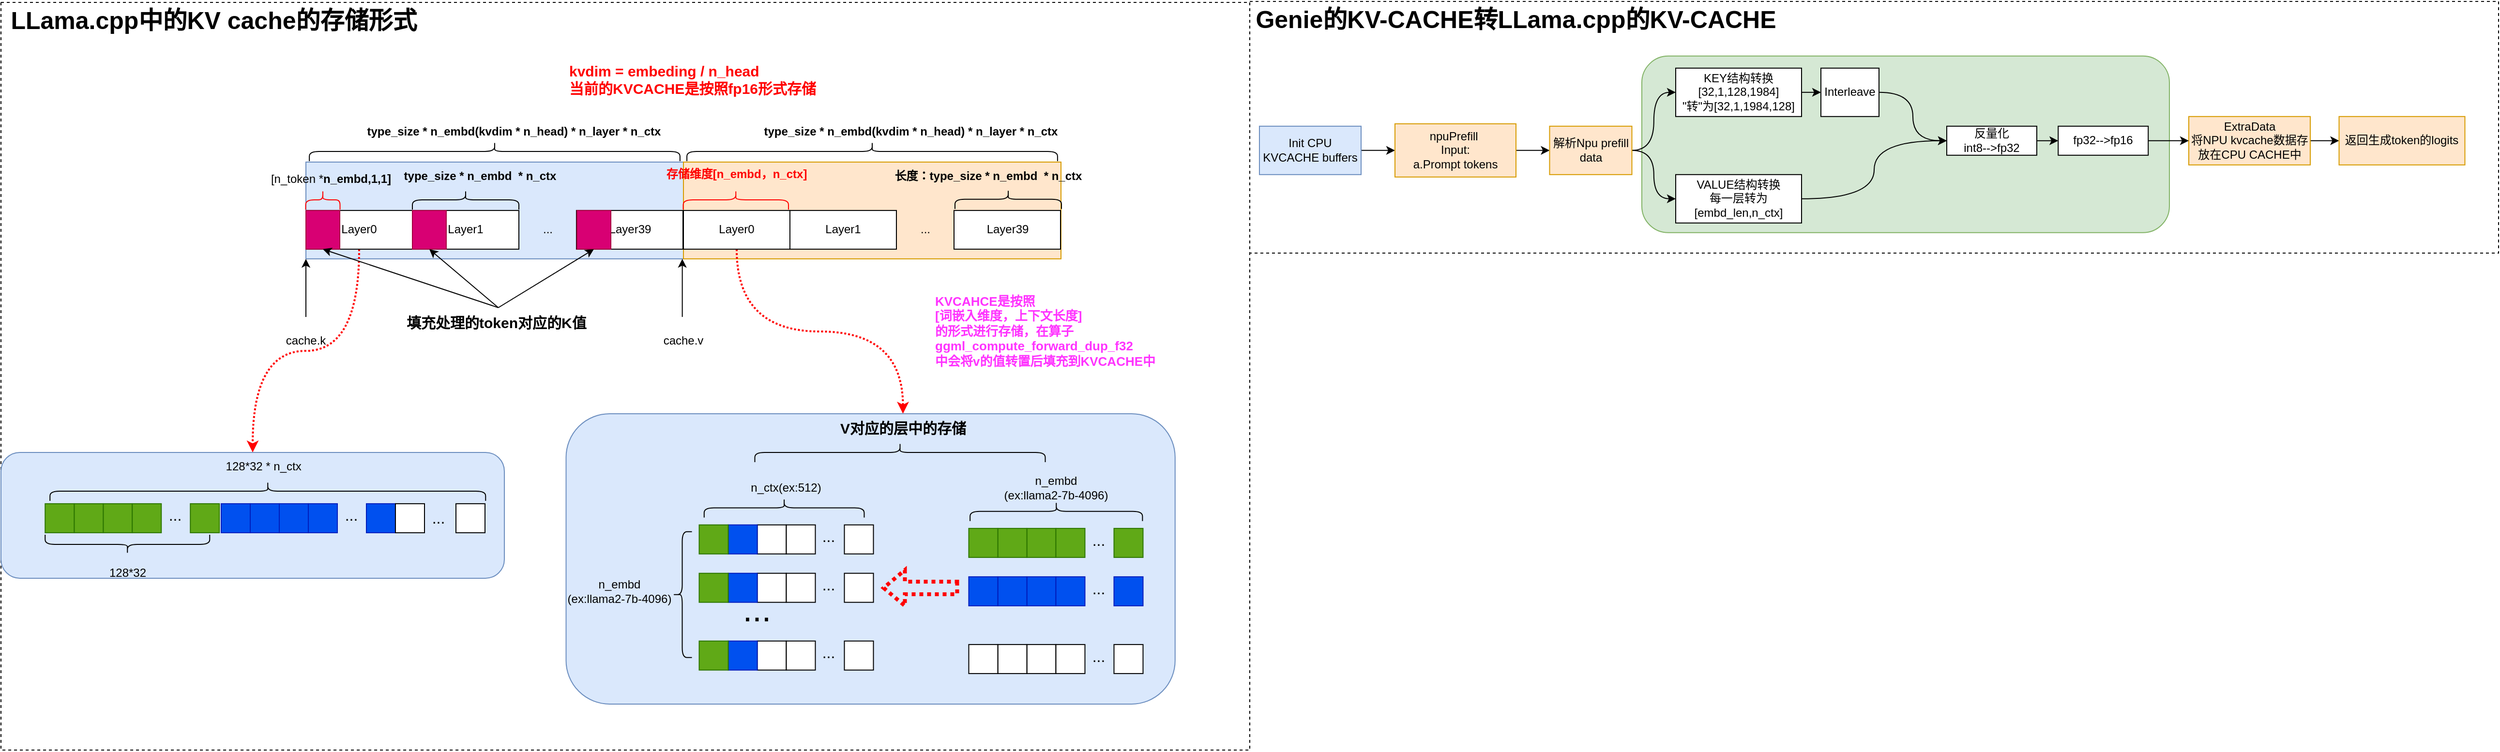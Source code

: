 <mxfile version="26.0.11">
  <diagram name="第 1 页" id="EIgx3NuULe5koJ4knHJA">
    <mxGraphModel dx="2390" dy="1273" grid="1" gridSize="10" guides="1" tooltips="1" connect="1" arrows="1" fold="1" page="1" pageScale="1" pageWidth="827" pageHeight="1169" math="0" shadow="0">
      <root>
        <mxCell id="0" />
        <mxCell id="1" parent="0" />
        <mxCell id="6YpHaPdydVzHJz5mBn-R-135" value="" style="rounded=0;whiteSpace=wrap;html=1;dashed=1;fillColor=none;" vertex="1" parent="1">
          <mxGeometry y="7.45" width="1290" height="772.55" as="geometry" />
        </mxCell>
        <mxCell id="6YpHaPdydVzHJz5mBn-R-1" value="" style="rounded=1;whiteSpace=wrap;html=1;fillColor=#d5e8d4;strokeColor=#82b366;" vertex="1" parent="1">
          <mxGeometry x="1695" y="62.9" width="545" height="182.5" as="geometry" />
        </mxCell>
        <mxCell id="6YpHaPdydVzHJz5mBn-R-2" value="" style="rounded=0;whiteSpace=wrap;html=1;fillColor=#dae8fc;strokeColor=#6c8ebf;" vertex="1" parent="1">
          <mxGeometry x="315" y="172.45" width="390" height="100" as="geometry" />
        </mxCell>
        <mxCell id="6YpHaPdydVzHJz5mBn-R-3" style="edgeStyle=orthogonalEdgeStyle;rounded=0;orthogonalLoop=1;jettySize=auto;html=1;exitX=0.5;exitY=1;exitDx=0;exitDy=0;curved=1;dashed=1;dashPattern=1 1;strokeWidth=2;strokeColor=#FF0000;entryX=0.5;entryY=0;entryDx=0;entryDy=0;" edge="1" parent="1" source="6YpHaPdydVzHJz5mBn-R-4" target="6YpHaPdydVzHJz5mBn-R-104">
          <mxGeometry relative="1" as="geometry">
            <mxPoint x="175" y="472.45" as="targetPoint" />
          </mxGeometry>
        </mxCell>
        <mxCell id="6YpHaPdydVzHJz5mBn-R-4" value="Layer0" style="rounded=0;whiteSpace=wrap;html=1;" vertex="1" parent="1">
          <mxGeometry x="315" y="222.45" width="110" height="40" as="geometry" />
        </mxCell>
        <mxCell id="6YpHaPdydVzHJz5mBn-R-5" value="Layer1" style="rounded=0;whiteSpace=wrap;html=1;" vertex="1" parent="1">
          <mxGeometry x="425" y="222.45" width="110" height="40" as="geometry" />
        </mxCell>
        <mxCell id="6YpHaPdydVzHJz5mBn-R-6" value="Layer39" style="rounded=0;whiteSpace=wrap;html=1;" vertex="1" parent="1">
          <mxGeometry x="594.5" y="222.45" width="110" height="40" as="geometry" />
        </mxCell>
        <mxCell id="6YpHaPdydVzHJz5mBn-R-7" value="" style="shape=curlyBracket;whiteSpace=wrap;html=1;rounded=1;flipH=1;labelPosition=right;verticalLabelPosition=middle;align=left;verticalAlign=middle;rotation=-90;" vertex="1" parent="1">
          <mxGeometry x="470" y="156.45" width="20" height="110" as="geometry" />
        </mxCell>
        <mxCell id="6YpHaPdydVzHJz5mBn-R-8" value="type_size * n_embd&amp;nbsp; * n_ctx" style="text;strokeColor=none;align=center;fillColor=none;html=1;verticalAlign=middle;whiteSpace=wrap;rounded=0;fontStyle=1" vertex="1" parent="1">
          <mxGeometry x="405" y="172.45" width="180" height="30" as="geometry" />
        </mxCell>
        <mxCell id="6YpHaPdydVzHJz5mBn-R-9" value="..." style="text;strokeColor=none;align=center;fillColor=none;html=1;verticalAlign=middle;whiteSpace=wrap;rounded=0;" vertex="1" parent="1">
          <mxGeometry x="535" y="227.45" width="60" height="30" as="geometry" />
        </mxCell>
        <mxCell id="6YpHaPdydVzHJz5mBn-R-10" value="" style="shape=curlyBracket;whiteSpace=wrap;html=1;rounded=1;flipH=1;labelPosition=right;verticalLabelPosition=middle;align=left;verticalAlign=middle;rotation=-90;" vertex="1" parent="1">
          <mxGeometry x="500" y="-30.0" width="20" height="382.88" as="geometry" />
        </mxCell>
        <mxCell id="6YpHaPdydVzHJz5mBn-R-11" value="type_size * n_embd(kvdim * n_head) * n_layer * n_ctx" style="text;strokeColor=none;align=center;fillColor=none;html=1;verticalAlign=middle;whiteSpace=wrap;rounded=0;fontStyle=1" vertex="1" parent="1">
          <mxGeometry x="375" y="126.45" width="310" height="30" as="geometry" />
        </mxCell>
        <mxCell id="6YpHaPdydVzHJz5mBn-R-12" value="" style="rounded=0;whiteSpace=wrap;html=1;fillColor=#ffe6cc;strokeColor=#d79b00;" vertex="1" parent="1">
          <mxGeometry x="705" y="172.45" width="390" height="100" as="geometry" />
        </mxCell>
        <mxCell id="6YpHaPdydVzHJz5mBn-R-13" style="edgeStyle=orthogonalEdgeStyle;rounded=0;orthogonalLoop=1;jettySize=auto;html=1;exitX=0.5;exitY=1;exitDx=0;exitDy=0;curved=1;fontColor=#FF0000;strokeWidth=2;strokeColor=#FF0000;dashed=1;dashPattern=1 1;" edge="1" parent="1" source="6YpHaPdydVzHJz5mBn-R-14" target="6YpHaPdydVzHJz5mBn-R-102">
          <mxGeometry relative="1" as="geometry" />
        </mxCell>
        <mxCell id="6YpHaPdydVzHJz5mBn-R-14" value="Layer0" style="rounded=0;whiteSpace=wrap;html=1;" vertex="1" parent="1">
          <mxGeometry x="705" y="222.45" width="110" height="40" as="geometry" />
        </mxCell>
        <mxCell id="6YpHaPdydVzHJz5mBn-R-15" value="Layer1" style="rounded=0;whiteSpace=wrap;html=1;" vertex="1" parent="1">
          <mxGeometry x="815" y="222.45" width="110" height="40" as="geometry" />
        </mxCell>
        <mxCell id="6YpHaPdydVzHJz5mBn-R-16" value="Layer39" style="rounded=0;whiteSpace=wrap;html=1;" vertex="1" parent="1">
          <mxGeometry x="984.5" y="222.45" width="110" height="40" as="geometry" />
        </mxCell>
        <mxCell id="6YpHaPdydVzHJz5mBn-R-17" value="" style="shape=curlyBracket;whiteSpace=wrap;html=1;rounded=1;flipH=1;labelPosition=right;verticalLabelPosition=middle;align=left;verticalAlign=middle;rotation=-90;" vertex="1" parent="1">
          <mxGeometry x="1030.5" y="155.83" width="20" height="110" as="geometry" />
        </mxCell>
        <mxCell id="6YpHaPdydVzHJz5mBn-R-18" value="长度：type_size * n_embd&amp;nbsp; * n_ctx" style="text;strokeColor=none;align=center;fillColor=none;html=1;verticalAlign=middle;whiteSpace=wrap;rounded=0;fontStyle=1" vertex="1" parent="1">
          <mxGeometry x="865" y="172.45" width="310" height="30" as="geometry" />
        </mxCell>
        <mxCell id="6YpHaPdydVzHJz5mBn-R-19" value="..." style="text;strokeColor=none;align=center;fillColor=none;html=1;verticalAlign=middle;whiteSpace=wrap;rounded=0;" vertex="1" parent="1">
          <mxGeometry x="925" y="227.45" width="60" height="30" as="geometry" />
        </mxCell>
        <mxCell id="6YpHaPdydVzHJz5mBn-R-20" value="" style="shape=curlyBracket;whiteSpace=wrap;html=1;rounded=1;flipH=1;labelPosition=right;verticalLabelPosition=middle;align=left;verticalAlign=middle;rotation=-90;" vertex="1" parent="1">
          <mxGeometry x="890" y="-30.0" width="20" height="382.88" as="geometry" />
        </mxCell>
        <mxCell id="6YpHaPdydVzHJz5mBn-R-21" value="&lt;span style=&quot;font-weight: 700;&quot;&gt;type_size * n_embd(kvdim * n_head) * n_layer * n_ctx&lt;/span&gt;" style="text;strokeColor=none;align=center;fillColor=none;html=1;verticalAlign=middle;whiteSpace=wrap;rounded=0;" vertex="1" parent="1">
          <mxGeometry x="784.5" y="126.45" width="310" height="30" as="geometry" />
        </mxCell>
        <mxCell id="6YpHaPdydVzHJz5mBn-R-22" value="" style="endArrow=classic;html=1;rounded=0;" edge="1" parent="1">
          <mxGeometry width="50" height="50" relative="1" as="geometry">
            <mxPoint x="315" y="332.45" as="sourcePoint" />
            <mxPoint x="315" y="272.45" as="targetPoint" />
          </mxGeometry>
        </mxCell>
        <mxCell id="6YpHaPdydVzHJz5mBn-R-23" value="" style="endArrow=classic;html=1;rounded=0;" edge="1" parent="1">
          <mxGeometry width="50" height="50" relative="1" as="geometry">
            <mxPoint x="703.81" y="332.45" as="sourcePoint" />
            <mxPoint x="703.81" y="272.45" as="targetPoint" />
          </mxGeometry>
        </mxCell>
        <mxCell id="6YpHaPdydVzHJz5mBn-R-24" value="cache.k" style="text;strokeColor=none;align=center;fillColor=none;html=1;verticalAlign=middle;whiteSpace=wrap;rounded=0;" vertex="1" parent="1">
          <mxGeometry x="285" y="342.45" width="60" height="30" as="geometry" />
        </mxCell>
        <mxCell id="6YpHaPdydVzHJz5mBn-R-25" value="cache.v" style="text;strokeColor=none;align=center;fillColor=none;html=1;verticalAlign=middle;whiteSpace=wrap;rounded=0;" vertex="1" parent="1">
          <mxGeometry x="675" y="342.45" width="60" height="30" as="geometry" />
        </mxCell>
        <mxCell id="6YpHaPdydVzHJz5mBn-R-26" value="kvdim = embeding / n_head&lt;div&gt;当前的KVCACHE是按照fp16形式存储&lt;/div&gt;" style="text;strokeColor=none;align=left;fillColor=none;html=1;verticalAlign=middle;whiteSpace=wrap;rounded=0;fontSize=15;fontStyle=1;fontColor=#FF0000;" vertex="1" parent="1">
          <mxGeometry x="585" y="72.45" width="280" height="30" as="geometry" />
        </mxCell>
        <mxCell id="6YpHaPdydVzHJz5mBn-R-27" value="" style="rounded=0;whiteSpace=wrap;html=1;fillColor=#d80073;fontColor=#ffffff;strokeColor=#A50040;" vertex="1" parent="1">
          <mxGeometry x="315" y="222.45" width="35" height="40" as="geometry" />
        </mxCell>
        <mxCell id="6YpHaPdydVzHJz5mBn-R-28" value="" style="rounded=0;whiteSpace=wrap;html=1;fillColor=#d80073;fontColor=#ffffff;strokeColor=#A50040;" vertex="1" parent="1">
          <mxGeometry x="425" y="222.45" width="35" height="40" as="geometry" />
        </mxCell>
        <mxCell id="6YpHaPdydVzHJz5mBn-R-29" value="" style="rounded=0;whiteSpace=wrap;html=1;fillColor=#d80073;fontColor=#ffffff;strokeColor=#A50040;" vertex="1" parent="1">
          <mxGeometry x="595" y="222.45" width="35" height="40" as="geometry" />
        </mxCell>
        <mxCell id="6YpHaPdydVzHJz5mBn-R-30" style="rounded=0;orthogonalLoop=1;jettySize=auto;html=1;exitX=0.5;exitY=0;exitDx=0;exitDy=0;entryX=0.5;entryY=1;entryDx=0;entryDy=0;" edge="1" parent="1" source="6YpHaPdydVzHJz5mBn-R-33" target="6YpHaPdydVzHJz5mBn-R-27">
          <mxGeometry relative="1" as="geometry" />
        </mxCell>
        <mxCell id="6YpHaPdydVzHJz5mBn-R-31" style="rounded=0;orthogonalLoop=1;jettySize=auto;html=1;exitX=0.5;exitY=0;exitDx=0;exitDy=0;entryX=0.5;entryY=1;entryDx=0;entryDy=0;" edge="1" parent="1" source="6YpHaPdydVzHJz5mBn-R-33" target="6YpHaPdydVzHJz5mBn-R-28">
          <mxGeometry relative="1" as="geometry" />
        </mxCell>
        <mxCell id="6YpHaPdydVzHJz5mBn-R-32" style="rounded=0;orthogonalLoop=1;jettySize=auto;html=1;exitX=0.5;exitY=0;exitDx=0;exitDy=0;entryX=0.5;entryY=1;entryDx=0;entryDy=0;" edge="1" parent="1" source="6YpHaPdydVzHJz5mBn-R-33" target="6YpHaPdydVzHJz5mBn-R-29">
          <mxGeometry relative="1" as="geometry" />
        </mxCell>
        <mxCell id="6YpHaPdydVzHJz5mBn-R-33" value="填充处理的token对应的K值&amp;nbsp;" style="text;strokeColor=none;align=center;fillColor=none;html=1;verticalAlign=middle;whiteSpace=wrap;rounded=0;fontStyle=1;fontSize=15;" vertex="1" parent="1">
          <mxGeometry x="415" y="322.88" width="197.5" height="30" as="geometry" />
        </mxCell>
        <mxCell id="6YpHaPdydVzHJz5mBn-R-34" value="" style="shape=curlyBracket;whiteSpace=wrap;html=1;rounded=1;flipH=1;labelPosition=right;verticalLabelPosition=middle;align=left;verticalAlign=middle;rotation=-90;strokeColor=#FF0000;" vertex="1" parent="1">
          <mxGeometry x="322.5" y="193.7" width="20" height="35.5" as="geometry" />
        </mxCell>
        <mxCell id="6YpHaPdydVzHJz5mBn-R-35" value="[n_token *&lt;span style=&quot;font-weight: 700;&quot;&gt;n_embd,1,1]&lt;/span&gt;&lt;div&gt;&lt;span style=&quot;font-weight: 700;&quot;&gt;&lt;br&gt;&lt;/span&gt;&lt;/div&gt;" style="text;strokeColor=none;align=center;fillColor=none;html=1;verticalAlign=middle;whiteSpace=wrap;rounded=0;" vertex="1" parent="1">
          <mxGeometry x="266.87" y="192.45" width="148.13" height="10" as="geometry" />
        </mxCell>
        <mxCell id="6YpHaPdydVzHJz5mBn-R-36" value="" style="shape=curlyBracket;whiteSpace=wrap;html=1;rounded=1;flipH=1;labelPosition=right;verticalLabelPosition=middle;align=left;verticalAlign=middle;rotation=-90;strokeColor=#FF0000;" vertex="1" parent="1">
          <mxGeometry x="749.13" y="157.08" width="20" height="108.75" as="geometry" />
        </mxCell>
        <mxCell id="6YpHaPdydVzHJz5mBn-R-37" value="存储维度[&lt;span style=&quot;&quot;&gt;n_embd，&lt;/span&gt;n_ctx&lt;span style=&quot;&quot;&gt;]&lt;/span&gt;&lt;div&gt;&lt;span style=&quot;&quot;&gt;&lt;br&gt;&lt;/span&gt;&lt;/div&gt;" style="text;strokeColor=none;align=center;fillColor=none;html=1;verticalAlign=middle;whiteSpace=wrap;rounded=0;fontColor=#FF0000;fontStyle=1" vertex="1" parent="1">
          <mxGeometry x="685" y="181.45" width="150" height="21" as="geometry" />
        </mxCell>
        <mxCell id="6YpHaPdydVzHJz5mBn-R-38" value="" style="edgeStyle=orthogonalEdgeStyle;rounded=0;orthogonalLoop=1;jettySize=auto;html=1;" edge="1" parent="1" source="6YpHaPdydVzHJz5mBn-R-39" target="6YpHaPdydVzHJz5mBn-R-41">
          <mxGeometry relative="1" as="geometry" />
        </mxCell>
        <mxCell id="6YpHaPdydVzHJz5mBn-R-39" value="Init CPU KVCACHE buffers" style="rounded=0;whiteSpace=wrap;html=1;fillColor=#dae8fc;strokeColor=#6c8ebf;" vertex="1" parent="1">
          <mxGeometry x="1300" y="135.4" width="105" height="50" as="geometry" />
        </mxCell>
        <mxCell id="6YpHaPdydVzHJz5mBn-R-40" value="" style="edgeStyle=orthogonalEdgeStyle;rounded=0;orthogonalLoop=1;jettySize=auto;html=1;" edge="1" parent="1" source="6YpHaPdydVzHJz5mBn-R-41" target="6YpHaPdydVzHJz5mBn-R-47">
          <mxGeometry relative="1" as="geometry" />
        </mxCell>
        <mxCell id="6YpHaPdydVzHJz5mBn-R-41" value="npuPrefill&amp;nbsp;&lt;div&gt;Input:&lt;/div&gt;&lt;div&gt;a.Prompt tokens&lt;/div&gt;" style="rounded=0;whiteSpace=wrap;html=1;fillColor=#ffe6cc;strokeColor=#d79b00;" vertex="1" parent="1">
          <mxGeometry x="1440" y="132.9" width="125" height="55" as="geometry" />
        </mxCell>
        <mxCell id="6YpHaPdydVzHJz5mBn-R-42" style="edgeStyle=orthogonalEdgeStyle;rounded=0;orthogonalLoop=1;jettySize=auto;html=1;exitX=1;exitY=0.5;exitDx=0;exitDy=0;entryX=0;entryY=0.5;entryDx=0;entryDy=0;" edge="1" parent="1" source="6YpHaPdydVzHJz5mBn-R-43" target="6YpHaPdydVzHJz5mBn-R-44">
          <mxGeometry relative="1" as="geometry" />
        </mxCell>
        <mxCell id="6YpHaPdydVzHJz5mBn-R-43" value="ExtraData&lt;div&gt;将NPU kvcache数据存放在CPU CACHE中&lt;/div&gt;" style="rounded=0;whiteSpace=wrap;html=1;fillColor=#ffe6cc;strokeColor=#d79b00;" vertex="1" parent="1">
          <mxGeometry x="2260" y="125.4" width="125.5" height="50" as="geometry" />
        </mxCell>
        <mxCell id="6YpHaPdydVzHJz5mBn-R-44" value="返回生成token的logits" style="rounded=0;whiteSpace=wrap;html=1;fillColor=#ffe6cc;strokeColor=#d79b00;" vertex="1" parent="1">
          <mxGeometry x="2415.25" y="125.4" width="130" height="50" as="geometry" />
        </mxCell>
        <mxCell id="6YpHaPdydVzHJz5mBn-R-45" style="edgeStyle=orthogonalEdgeStyle;rounded=0;orthogonalLoop=1;jettySize=auto;html=1;exitX=1;exitY=0.5;exitDx=0;exitDy=0;entryX=0;entryY=0.5;entryDx=0;entryDy=0;curved=1;" edge="1" parent="1" source="6YpHaPdydVzHJz5mBn-R-47" target="6YpHaPdydVzHJz5mBn-R-125">
          <mxGeometry relative="1" as="geometry" />
        </mxCell>
        <mxCell id="6YpHaPdydVzHJz5mBn-R-46" style="edgeStyle=orthogonalEdgeStyle;rounded=0;orthogonalLoop=1;jettySize=auto;html=1;exitX=1;exitY=0.5;exitDx=0;exitDy=0;entryX=0;entryY=0.5;entryDx=0;entryDy=0;curved=1;" edge="1" parent="1" source="6YpHaPdydVzHJz5mBn-R-47" target="6YpHaPdydVzHJz5mBn-R-127">
          <mxGeometry relative="1" as="geometry" />
        </mxCell>
        <mxCell id="6YpHaPdydVzHJz5mBn-R-47" value="解析Npu prefill data" style="rounded=0;whiteSpace=wrap;html=1;fillColor=#ffe6cc;strokeColor=#d79b00;" vertex="1" parent="1">
          <mxGeometry x="1599.75" y="135.4" width="85" height="50" as="geometry" />
        </mxCell>
        <mxCell id="6YpHaPdydVzHJz5mBn-R-48" value="KVCAHCE是按照&lt;div style=&quot;font-size: 13px;&quot;&gt;[词嵌入维度，上下文长度]&lt;/div&gt;&lt;div style=&quot;font-size: 13px;&quot;&gt;的形式进行存储，在算子ggml_compute_forward_dup_f32&lt;/div&gt;&lt;div style=&quot;font-size: 13px;&quot;&gt;中会将v的值转置后填充到KVCACHE中&lt;/div&gt;" style="text;strokeColor=none;align=left;fillColor=none;html=1;verticalAlign=middle;whiteSpace=wrap;rounded=0;fontStyle=1;fontColor=#FF33FF;fontSize=13;" vertex="1" parent="1">
          <mxGeometry x="962.88" y="302.45" width="250" height="90" as="geometry" />
        </mxCell>
        <mxCell id="6YpHaPdydVzHJz5mBn-R-49" value="" style="group" vertex="1" connectable="0" parent="1">
          <mxGeometry x="575" y="432.45" width="637.88" height="300" as="geometry" />
        </mxCell>
        <mxCell id="6YpHaPdydVzHJz5mBn-R-50" value="" style="rounded=1;whiteSpace=wrap;html=1;fillColor=#dae8fc;strokeColor=#6c8ebf;" vertex="1" parent="6YpHaPdydVzHJz5mBn-R-49">
          <mxGeometry x="8.75" width="629.13" height="300" as="geometry" />
        </mxCell>
        <mxCell id="6YpHaPdydVzHJz5mBn-R-51" value="" style="group" vertex="1" connectable="0" parent="6YpHaPdydVzHJz5mBn-R-49">
          <mxGeometry x="146.25" y="111.89" width="180" height="33" as="geometry" />
        </mxCell>
        <mxCell id="6YpHaPdydVzHJz5mBn-R-52" value="" style="rounded=0;whiteSpace=wrap;html=1;" vertex="1" parent="6YpHaPdydVzHJz5mBn-R-51">
          <mxGeometry x="60" y="3" width="30" height="30" as="geometry" />
        </mxCell>
        <mxCell id="6YpHaPdydVzHJz5mBn-R-53" value="" style="rounded=0;whiteSpace=wrap;html=1;fillColor=#0050ef;fontColor=#ffffff;strokeColor=#001DBC;" vertex="1" parent="6YpHaPdydVzHJz5mBn-R-51">
          <mxGeometry x="30" y="3" width="30" height="30" as="geometry" />
        </mxCell>
        <mxCell id="6YpHaPdydVzHJz5mBn-R-54" value="" style="rounded=0;whiteSpace=wrap;html=1;fillColor=#60a917;fontColor=#ffffff;strokeColor=#2D7600;" vertex="1" parent="6YpHaPdydVzHJz5mBn-R-51">
          <mxGeometry y="3" width="30" height="30" as="geometry" />
        </mxCell>
        <mxCell id="6YpHaPdydVzHJz5mBn-R-55" value="" style="rounded=0;whiteSpace=wrap;html=1;" vertex="1" parent="6YpHaPdydVzHJz5mBn-R-51">
          <mxGeometry x="90" y="3" width="30" height="30" as="geometry" />
        </mxCell>
        <mxCell id="6YpHaPdydVzHJz5mBn-R-56" value="" style="rounded=0;whiteSpace=wrap;html=1;" vertex="1" parent="6YpHaPdydVzHJz5mBn-R-51">
          <mxGeometry x="150" y="3" width="30" height="30" as="geometry" />
        </mxCell>
        <mxCell id="6YpHaPdydVzHJz5mBn-R-57" value="..." style="text;strokeColor=none;align=center;fillColor=none;html=1;verticalAlign=middle;whiteSpace=wrap;rounded=0;fontSize=16;" vertex="1" parent="6YpHaPdydVzHJz5mBn-R-51">
          <mxGeometry x="110" width="48" height="30" as="geometry" />
        </mxCell>
        <mxCell id="6YpHaPdydVzHJz5mBn-R-58" value="" style="group" vertex="1" connectable="0" parent="6YpHaPdydVzHJz5mBn-R-49">
          <mxGeometry x="146.25" y="161.89" width="180" height="33" as="geometry" />
        </mxCell>
        <mxCell id="6YpHaPdydVzHJz5mBn-R-59" value="" style="rounded=0;whiteSpace=wrap;html=1;" vertex="1" parent="6YpHaPdydVzHJz5mBn-R-58">
          <mxGeometry x="60" y="3" width="30" height="30" as="geometry" />
        </mxCell>
        <mxCell id="6YpHaPdydVzHJz5mBn-R-60" value="" style="rounded=0;whiteSpace=wrap;html=1;fillColor=#0050ef;fontColor=#ffffff;strokeColor=#001DBC;" vertex="1" parent="6YpHaPdydVzHJz5mBn-R-58">
          <mxGeometry x="30" y="3" width="30" height="30" as="geometry" />
        </mxCell>
        <mxCell id="6YpHaPdydVzHJz5mBn-R-61" value="" style="rounded=0;whiteSpace=wrap;html=1;fillColor=#60a917;fontColor=#ffffff;strokeColor=#2D7600;" vertex="1" parent="6YpHaPdydVzHJz5mBn-R-58">
          <mxGeometry y="3" width="30" height="30" as="geometry" />
        </mxCell>
        <mxCell id="6YpHaPdydVzHJz5mBn-R-62" value="" style="rounded=0;whiteSpace=wrap;html=1;" vertex="1" parent="6YpHaPdydVzHJz5mBn-R-58">
          <mxGeometry x="90" y="3" width="30" height="30" as="geometry" />
        </mxCell>
        <mxCell id="6YpHaPdydVzHJz5mBn-R-63" value="" style="rounded=0;whiteSpace=wrap;html=1;" vertex="1" parent="6YpHaPdydVzHJz5mBn-R-58">
          <mxGeometry x="150" y="3" width="30" height="30" as="geometry" />
        </mxCell>
        <mxCell id="6YpHaPdydVzHJz5mBn-R-64" value="..." style="text;strokeColor=none;align=center;fillColor=none;html=1;verticalAlign=middle;whiteSpace=wrap;rounded=0;fontSize=16;" vertex="1" parent="6YpHaPdydVzHJz5mBn-R-58">
          <mxGeometry x="110" width="48" height="30" as="geometry" />
        </mxCell>
        <mxCell id="6YpHaPdydVzHJz5mBn-R-65" value="" style="group" vertex="1" connectable="0" parent="6YpHaPdydVzHJz5mBn-R-49">
          <mxGeometry x="146.25" y="231.89" width="180" height="33" as="geometry" />
        </mxCell>
        <mxCell id="6YpHaPdydVzHJz5mBn-R-66" value="" style="rounded=0;whiteSpace=wrap;html=1;" vertex="1" parent="6YpHaPdydVzHJz5mBn-R-65">
          <mxGeometry x="60" y="3" width="30" height="30" as="geometry" />
        </mxCell>
        <mxCell id="6YpHaPdydVzHJz5mBn-R-67" value="" style="rounded=0;whiteSpace=wrap;html=1;fillColor=#0050ef;fontColor=#ffffff;strokeColor=#001DBC;" vertex="1" parent="6YpHaPdydVzHJz5mBn-R-65">
          <mxGeometry x="30" y="3" width="30" height="30" as="geometry" />
        </mxCell>
        <mxCell id="6YpHaPdydVzHJz5mBn-R-68" value="" style="rounded=0;whiteSpace=wrap;html=1;fillColor=#60a917;fontColor=#ffffff;strokeColor=#2D7600;" vertex="1" parent="6YpHaPdydVzHJz5mBn-R-65">
          <mxGeometry y="3" width="30" height="30" as="geometry" />
        </mxCell>
        <mxCell id="6YpHaPdydVzHJz5mBn-R-69" value="" style="rounded=0;whiteSpace=wrap;html=1;" vertex="1" parent="6YpHaPdydVzHJz5mBn-R-65">
          <mxGeometry x="90" y="3" width="30" height="30" as="geometry" />
        </mxCell>
        <mxCell id="6YpHaPdydVzHJz5mBn-R-70" value="" style="rounded=0;whiteSpace=wrap;html=1;" vertex="1" parent="6YpHaPdydVzHJz5mBn-R-65">
          <mxGeometry x="150" y="3" width="30" height="30" as="geometry" />
        </mxCell>
        <mxCell id="6YpHaPdydVzHJz5mBn-R-71" value="..." style="text;strokeColor=none;align=center;fillColor=none;html=1;verticalAlign=middle;whiteSpace=wrap;rounded=0;fontSize=16;" vertex="1" parent="6YpHaPdydVzHJz5mBn-R-65">
          <mxGeometry x="110" width="48" height="30" as="geometry" />
        </mxCell>
        <mxCell id="6YpHaPdydVzHJz5mBn-R-72" value="..." style="text;strokeColor=none;align=center;fillColor=none;html=1;verticalAlign=middle;whiteSpace=wrap;rounded=0;fontSize=35;" vertex="1" parent="6YpHaPdydVzHJz5mBn-R-49">
          <mxGeometry x="156.25" y="181.89" width="100" height="40" as="geometry" />
        </mxCell>
        <mxCell id="6YpHaPdydVzHJz5mBn-R-73" value="" style="shape=curlyBracket;whiteSpace=wrap;html=1;rounded=1;labelPosition=left;verticalLabelPosition=middle;align=right;verticalAlign=middle;" vertex="1" parent="6YpHaPdydVzHJz5mBn-R-49">
          <mxGeometry x="118.75" y="121.89" width="20" height="130" as="geometry" />
        </mxCell>
        <mxCell id="6YpHaPdydVzHJz5mBn-R-74" value="" style="shape=curlyBracket;whiteSpace=wrap;html=1;rounded=1;labelPosition=left;verticalLabelPosition=middle;align=right;verticalAlign=middle;rotation=90;" vertex="1" parent="6YpHaPdydVzHJz5mBn-R-49">
          <mxGeometry x="224.06" y="14.67" width="20" height="165.33" as="geometry" />
        </mxCell>
        <mxCell id="6YpHaPdydVzHJz5mBn-R-75" value="n_ctx(ex:512)" style="text;strokeColor=none;align=center;fillColor=none;html=1;verticalAlign=middle;whiteSpace=wrap;rounded=0;" vertex="1" parent="6YpHaPdydVzHJz5mBn-R-49">
          <mxGeometry x="186.25" y="61.89" width="100" height="30" as="geometry" />
        </mxCell>
        <mxCell id="6YpHaPdydVzHJz5mBn-R-76" value="n_embd&lt;div&gt;(ex:llama2-7b-4096&lt;span style=&quot;background-color: initial;&quot;&gt;)&lt;/span&gt;&lt;/div&gt;" style="text;strokeColor=none;align=center;fillColor=none;html=1;verticalAlign=middle;whiteSpace=wrap;rounded=0;" vertex="1" parent="6YpHaPdydVzHJz5mBn-R-49">
          <mxGeometry y="168.5" width="127.5" height="30" as="geometry" />
        </mxCell>
        <mxCell id="6YpHaPdydVzHJz5mBn-R-77" value="" style="group" vertex="1" connectable="0" parent="6YpHaPdydVzHJz5mBn-R-49">
          <mxGeometry x="424.75" y="115.5" width="180" height="33" as="geometry" />
        </mxCell>
        <mxCell id="6YpHaPdydVzHJz5mBn-R-78" value="" style="rounded=0;whiteSpace=wrap;html=1;fillColor=#60a917;fontColor=#ffffff;strokeColor=#2D7600;" vertex="1" parent="6YpHaPdydVzHJz5mBn-R-77">
          <mxGeometry x="60" y="3" width="30" height="30" as="geometry" />
        </mxCell>
        <mxCell id="6YpHaPdydVzHJz5mBn-R-79" value="" style="rounded=0;whiteSpace=wrap;html=1;fillColor=#60a917;fontColor=#ffffff;strokeColor=#2D7600;" vertex="1" parent="6YpHaPdydVzHJz5mBn-R-77">
          <mxGeometry x="30" y="3" width="30" height="30" as="geometry" />
        </mxCell>
        <mxCell id="6YpHaPdydVzHJz5mBn-R-80" value="" style="rounded=0;whiteSpace=wrap;html=1;fillColor=#60a917;fontColor=#ffffff;strokeColor=#2D7600;" vertex="1" parent="6YpHaPdydVzHJz5mBn-R-77">
          <mxGeometry y="3" width="30" height="30" as="geometry" />
        </mxCell>
        <mxCell id="6YpHaPdydVzHJz5mBn-R-81" value="" style="rounded=0;whiteSpace=wrap;html=1;fillColor=#60a917;fontColor=#ffffff;strokeColor=#2D7600;" vertex="1" parent="6YpHaPdydVzHJz5mBn-R-77">
          <mxGeometry x="90" y="3" width="30" height="30" as="geometry" />
        </mxCell>
        <mxCell id="6YpHaPdydVzHJz5mBn-R-82" value="" style="rounded=0;whiteSpace=wrap;html=1;fillColor=#60a917;fontColor=#ffffff;strokeColor=#2D7600;" vertex="1" parent="6YpHaPdydVzHJz5mBn-R-77">
          <mxGeometry x="150" y="3" width="30" height="30" as="geometry" />
        </mxCell>
        <mxCell id="6YpHaPdydVzHJz5mBn-R-83" value="..." style="text;strokeColor=none;align=center;fillColor=none;html=1;verticalAlign=middle;whiteSpace=wrap;rounded=0;fontSize=16;" vertex="1" parent="6YpHaPdydVzHJz5mBn-R-77">
          <mxGeometry x="110" width="48" height="30" as="geometry" />
        </mxCell>
        <mxCell id="6YpHaPdydVzHJz5mBn-R-84" value="" style="group" vertex="1" connectable="0" parent="6YpHaPdydVzHJz5mBn-R-49">
          <mxGeometry x="424.75" y="165.5" width="180" height="33" as="geometry" />
        </mxCell>
        <mxCell id="6YpHaPdydVzHJz5mBn-R-85" value="" style="rounded=0;whiteSpace=wrap;html=1;fillColor=#0050ef;fontColor=#ffffff;strokeColor=#001DBC;" vertex="1" parent="6YpHaPdydVzHJz5mBn-R-84">
          <mxGeometry x="60" y="3" width="30" height="30" as="geometry" />
        </mxCell>
        <mxCell id="6YpHaPdydVzHJz5mBn-R-86" value="" style="rounded=0;whiteSpace=wrap;html=1;fillColor=#0050ef;fontColor=#ffffff;strokeColor=#001DBC;direction=south;" vertex="1" parent="6YpHaPdydVzHJz5mBn-R-84">
          <mxGeometry x="30" y="3" width="30" height="30" as="geometry" />
        </mxCell>
        <mxCell id="6YpHaPdydVzHJz5mBn-R-87" value="" style="rounded=0;whiteSpace=wrap;html=1;fillColor=#0050ef;fontColor=#ffffff;strokeColor=#001DBC;" vertex="1" parent="6YpHaPdydVzHJz5mBn-R-84">
          <mxGeometry y="3" width="30" height="30" as="geometry" />
        </mxCell>
        <mxCell id="6YpHaPdydVzHJz5mBn-R-88" value="" style="rounded=0;whiteSpace=wrap;html=1;fillColor=#0050ef;fontColor=#ffffff;strokeColor=#001DBC;" vertex="1" parent="6YpHaPdydVzHJz5mBn-R-84">
          <mxGeometry x="90" y="3" width="30" height="30" as="geometry" />
        </mxCell>
        <mxCell id="6YpHaPdydVzHJz5mBn-R-89" value="" style="rounded=0;whiteSpace=wrap;html=1;fillColor=#0050ef;fontColor=#ffffff;strokeColor=#001DBC;" vertex="1" parent="6YpHaPdydVzHJz5mBn-R-84">
          <mxGeometry x="150" y="3" width="30" height="30" as="geometry" />
        </mxCell>
        <mxCell id="6YpHaPdydVzHJz5mBn-R-90" value="..." style="text;strokeColor=none;align=center;fillColor=none;html=1;verticalAlign=middle;whiteSpace=wrap;rounded=0;fontSize=16;" vertex="1" parent="6YpHaPdydVzHJz5mBn-R-84">
          <mxGeometry x="110" width="48" height="30" as="geometry" />
        </mxCell>
        <mxCell id="6YpHaPdydVzHJz5mBn-R-91" value="" style="group" vertex="1" connectable="0" parent="6YpHaPdydVzHJz5mBn-R-49">
          <mxGeometry x="424.75" y="235.5" width="180" height="33" as="geometry" />
        </mxCell>
        <mxCell id="6YpHaPdydVzHJz5mBn-R-92" value="" style="rounded=0;whiteSpace=wrap;html=1;" vertex="1" parent="6YpHaPdydVzHJz5mBn-R-91">
          <mxGeometry x="60" y="3" width="30" height="30" as="geometry" />
        </mxCell>
        <mxCell id="6YpHaPdydVzHJz5mBn-R-93" value="" style="rounded=0;whiteSpace=wrap;html=1;" vertex="1" parent="6YpHaPdydVzHJz5mBn-R-91">
          <mxGeometry x="30" y="3" width="30" height="30" as="geometry" />
        </mxCell>
        <mxCell id="6YpHaPdydVzHJz5mBn-R-94" value="" style="rounded=0;whiteSpace=wrap;html=1;" vertex="1" parent="6YpHaPdydVzHJz5mBn-R-91">
          <mxGeometry y="3" width="30" height="30" as="geometry" />
        </mxCell>
        <mxCell id="6YpHaPdydVzHJz5mBn-R-95" value="" style="rounded=0;whiteSpace=wrap;html=1;" vertex="1" parent="6YpHaPdydVzHJz5mBn-R-91">
          <mxGeometry x="90" y="3" width="30" height="30" as="geometry" />
        </mxCell>
        <mxCell id="6YpHaPdydVzHJz5mBn-R-96" value="" style="rounded=0;whiteSpace=wrap;html=1;" vertex="1" parent="6YpHaPdydVzHJz5mBn-R-91">
          <mxGeometry x="150" y="3" width="30" height="30" as="geometry" />
        </mxCell>
        <mxCell id="6YpHaPdydVzHJz5mBn-R-97" value="..." style="text;strokeColor=none;align=center;fillColor=none;html=1;verticalAlign=middle;whiteSpace=wrap;rounded=0;fontSize=16;" vertex="1" parent="6YpHaPdydVzHJz5mBn-R-91">
          <mxGeometry x="110" width="48" height="30" as="geometry" />
        </mxCell>
        <mxCell id="6YpHaPdydVzHJz5mBn-R-98" value="" style="shape=curlyBracket;whiteSpace=wrap;html=1;rounded=1;labelPosition=left;verticalLabelPosition=middle;align=right;verticalAlign=middle;rotation=90;" vertex="1" parent="6YpHaPdydVzHJz5mBn-R-49">
          <mxGeometry x="505.14" y="11.89" width="20" height="178.11" as="geometry" />
        </mxCell>
        <mxCell id="6YpHaPdydVzHJz5mBn-R-99" value="n_embd&lt;div&gt;(ex:llama2-7b-4096&lt;span style=&quot;background-color: initial;&quot;&gt;)&lt;/span&gt;&lt;/div&gt;" style="text;strokeColor=none;align=center;fillColor=none;html=1;verticalAlign=middle;whiteSpace=wrap;rounded=0;" vertex="1" parent="6YpHaPdydVzHJz5mBn-R-49">
          <mxGeometry x="451.39" y="61.89" width="127.5" height="30" as="geometry" />
        </mxCell>
        <mxCell id="6YpHaPdydVzHJz5mBn-R-100" value="" style="shape=flexArrow;endArrow=classic;html=1;rounded=0;dashed=1;strokeColor=#FF0000;strokeWidth=4;dashPattern=1 1;" edge="1" parent="6YpHaPdydVzHJz5mBn-R-49">
          <mxGeometry width="50" height="50" relative="1" as="geometry">
            <mxPoint x="414.75" y="180" as="sourcePoint" />
            <mxPoint x="334.75" y="180" as="targetPoint" />
          </mxGeometry>
        </mxCell>
        <mxCell id="6YpHaPdydVzHJz5mBn-R-101" value="" style="shape=curlyBracket;whiteSpace=wrap;html=1;rounded=1;flipH=1;labelPosition=right;verticalLabelPosition=middle;align=left;verticalAlign=middle;rotation=-90;" vertex="1" parent="6YpHaPdydVzHJz5mBn-R-49">
          <mxGeometry x="343.75" y="-110" width="20" height="300" as="geometry" />
        </mxCell>
        <mxCell id="6YpHaPdydVzHJz5mBn-R-102" value="V对应的层中的存储" style="text;strokeColor=none;align=center;fillColor=none;html=1;verticalAlign=middle;whiteSpace=wrap;rounded=0;fontStyle=1;fontSize=15;" vertex="1" parent="6YpHaPdydVzHJz5mBn-R-49">
          <mxGeometry x="288.75" width="135.87" height="30" as="geometry" />
        </mxCell>
        <mxCell id="6YpHaPdydVzHJz5mBn-R-103" value="" style="group" vertex="1" connectable="0" parent="1">
          <mxGeometry y="472.45" width="520" height="140" as="geometry" />
        </mxCell>
        <mxCell id="6YpHaPdydVzHJz5mBn-R-104" value="" style="rounded=1;whiteSpace=wrap;html=1;fillColor=#dae8fc;strokeColor=#6c8ebf;" vertex="1" parent="6YpHaPdydVzHJz5mBn-R-103">
          <mxGeometry width="520" height="130" as="geometry" />
        </mxCell>
        <mxCell id="6YpHaPdydVzHJz5mBn-R-105" value="128*32" style="text;strokeColor=none;align=center;fillColor=none;html=1;verticalAlign=middle;whiteSpace=wrap;rounded=0;" vertex="1" parent="6YpHaPdydVzHJz5mBn-R-103">
          <mxGeometry x="80.63" y="110" width="100" height="30" as="geometry" />
        </mxCell>
        <mxCell id="6YpHaPdydVzHJz5mBn-R-106" value="" style="rounded=0;whiteSpace=wrap;html=1;fillColor=#0050ef;fontColor=#ffffff;strokeColor=#001DBC;" vertex="1" parent="6YpHaPdydVzHJz5mBn-R-103">
          <mxGeometry x="287.5" y="53" width="30" height="30" as="geometry" />
        </mxCell>
        <mxCell id="6YpHaPdydVzHJz5mBn-R-107" value="" style="rounded=0;whiteSpace=wrap;html=1;fillColor=#0050ef;fontColor=#ffffff;strokeColor=#001DBC;" vertex="1" parent="6YpHaPdydVzHJz5mBn-R-103">
          <mxGeometry x="257.5" y="53" width="30" height="30" as="geometry" />
        </mxCell>
        <mxCell id="6YpHaPdydVzHJz5mBn-R-108" value="" style="rounded=0;whiteSpace=wrap;html=1;fillColor=#0050ef;fontColor=#ffffff;strokeColor=#001DBC;" vertex="1" parent="6YpHaPdydVzHJz5mBn-R-103">
          <mxGeometry x="227.5" y="53" width="30" height="30" as="geometry" />
        </mxCell>
        <mxCell id="6YpHaPdydVzHJz5mBn-R-109" value="" style="rounded=0;whiteSpace=wrap;html=1;fillColor=#0050ef;fontColor=#ffffff;strokeColor=#001DBC;" vertex="1" parent="6YpHaPdydVzHJz5mBn-R-103">
          <mxGeometry x="317.5" y="53" width="30" height="30" as="geometry" />
        </mxCell>
        <mxCell id="6YpHaPdydVzHJz5mBn-R-110" value="" style="rounded=0;whiteSpace=wrap;html=1;fillColor=#0050ef;fontColor=#ffffff;strokeColor=#001DBC;" vertex="1" parent="6YpHaPdydVzHJz5mBn-R-103">
          <mxGeometry x="377.5" y="53" width="30" height="30" as="geometry" />
        </mxCell>
        <mxCell id="6YpHaPdydVzHJz5mBn-R-111" value="..." style="text;strokeColor=none;align=center;fillColor=none;html=1;verticalAlign=middle;whiteSpace=wrap;rounded=0;fontSize=16;" vertex="1" parent="6YpHaPdydVzHJz5mBn-R-103">
          <mxGeometry x="337.5" y="50" width="48" height="30" as="geometry" />
        </mxCell>
        <mxCell id="6YpHaPdydVzHJz5mBn-R-112" value="" style="rounded=0;whiteSpace=wrap;html=1;" vertex="1" parent="6YpHaPdydVzHJz5mBn-R-103">
          <mxGeometry x="407.5" y="53" width="30" height="30" as="geometry" />
        </mxCell>
        <mxCell id="6YpHaPdydVzHJz5mBn-R-113" value="" style="rounded=0;whiteSpace=wrap;html=1;" vertex="1" parent="6YpHaPdydVzHJz5mBn-R-103">
          <mxGeometry x="470" y="53" width="30" height="30" as="geometry" />
        </mxCell>
        <mxCell id="6YpHaPdydVzHJz5mBn-R-114" value="..." style="text;strokeColor=none;align=center;fillColor=none;html=1;verticalAlign=middle;whiteSpace=wrap;rounded=0;fontSize=16;" vertex="1" parent="6YpHaPdydVzHJz5mBn-R-103">
          <mxGeometry x="427.5" y="53" width="48" height="30" as="geometry" />
        </mxCell>
        <mxCell id="6YpHaPdydVzHJz5mBn-R-115" value="" style="rounded=0;whiteSpace=wrap;html=1;fillColor=#60a917;fontColor=#ffffff;strokeColor=#2D7600;" vertex="1" parent="6YpHaPdydVzHJz5mBn-R-103">
          <mxGeometry x="105.63" y="53" width="30" height="30" as="geometry" />
        </mxCell>
        <mxCell id="6YpHaPdydVzHJz5mBn-R-116" value="" style="rounded=0;whiteSpace=wrap;html=1;fillColor=#60a917;fontColor=#ffffff;strokeColor=#2D7600;" vertex="1" parent="6YpHaPdydVzHJz5mBn-R-103">
          <mxGeometry x="75.63" y="53" width="30" height="30" as="geometry" />
        </mxCell>
        <mxCell id="6YpHaPdydVzHJz5mBn-R-117" value="" style="rounded=0;whiteSpace=wrap;html=1;fillColor=#60a917;fontColor=#ffffff;strokeColor=#2D7600;" vertex="1" parent="6YpHaPdydVzHJz5mBn-R-103">
          <mxGeometry x="45.63" y="53" width="30" height="30" as="geometry" />
        </mxCell>
        <mxCell id="6YpHaPdydVzHJz5mBn-R-118" value="" style="rounded=0;whiteSpace=wrap;html=1;fillColor=#60a917;fontColor=#ffffff;strokeColor=#2D7600;" vertex="1" parent="6YpHaPdydVzHJz5mBn-R-103">
          <mxGeometry x="135.63" y="53" width="30" height="30" as="geometry" />
        </mxCell>
        <mxCell id="6YpHaPdydVzHJz5mBn-R-119" value="" style="rounded=0;whiteSpace=wrap;html=1;fillColor=#60a917;fontColor=#ffffff;strokeColor=#2D7600;" vertex="1" parent="6YpHaPdydVzHJz5mBn-R-103">
          <mxGeometry x="195.63" y="53" width="30" height="30" as="geometry" />
        </mxCell>
        <mxCell id="6YpHaPdydVzHJz5mBn-R-120" value="..." style="text;strokeColor=none;align=center;fillColor=none;html=1;verticalAlign=middle;whiteSpace=wrap;rounded=0;fontSize=16;" vertex="1" parent="6YpHaPdydVzHJz5mBn-R-103">
          <mxGeometry x="155.63" y="50" width="48" height="30" as="geometry" />
        </mxCell>
        <mxCell id="6YpHaPdydVzHJz5mBn-R-121" value="" style="shape=curlyBracket;whiteSpace=wrap;html=1;rounded=1;flipH=1;labelPosition=right;verticalLabelPosition=middle;align=left;verticalAlign=middle;rotation=90;" vertex="1" parent="6YpHaPdydVzHJz5mBn-R-103">
          <mxGeometry x="120.63" y="10" width="20" height="170" as="geometry" />
        </mxCell>
        <mxCell id="6YpHaPdydVzHJz5mBn-R-122" value="" style="shape=curlyBracket;whiteSpace=wrap;html=1;rounded=1;labelPosition=left;verticalLabelPosition=middle;align=right;verticalAlign=middle;rotation=90;" vertex="1" parent="6YpHaPdydVzHJz5mBn-R-103">
          <mxGeometry x="265.63" y="-185" width="20" height="450" as="geometry" />
        </mxCell>
        <mxCell id="6YpHaPdydVzHJz5mBn-R-123" value="128*32 * n_ctx&amp;nbsp;" style="text;strokeColor=none;align=center;fillColor=none;html=1;verticalAlign=middle;whiteSpace=wrap;rounded=0;" vertex="1" parent="6YpHaPdydVzHJz5mBn-R-103">
          <mxGeometry x="222.5" width="100" height="30" as="geometry" />
        </mxCell>
        <mxCell id="6YpHaPdydVzHJz5mBn-R-124" style="edgeStyle=orthogonalEdgeStyle;rounded=0;orthogonalLoop=1;jettySize=auto;html=1;exitX=1;exitY=0.5;exitDx=0;exitDy=0;entryX=0;entryY=0.5;entryDx=0;entryDy=0;" edge="1" parent="1" source="6YpHaPdydVzHJz5mBn-R-125" target="6YpHaPdydVzHJz5mBn-R-133">
          <mxGeometry relative="1" as="geometry" />
        </mxCell>
        <mxCell id="6YpHaPdydVzHJz5mBn-R-125" value="KEY结构转换&lt;div&gt;[32,1,128,1984]&lt;/div&gt;&lt;div&gt;&quot;转&quot;为[32,1,1984,128]&lt;/div&gt;" style="rounded=0;whiteSpace=wrap;html=1;" vertex="1" parent="1">
          <mxGeometry x="1730" y="75.4" width="130" height="50" as="geometry" />
        </mxCell>
        <mxCell id="6YpHaPdydVzHJz5mBn-R-126" style="edgeStyle=orthogonalEdgeStyle;rounded=0;orthogonalLoop=1;jettySize=auto;html=1;exitX=1;exitY=0.5;exitDx=0;exitDy=0;entryX=0;entryY=0.5;entryDx=0;entryDy=0;curved=1;" edge="1" parent="1" source="6YpHaPdydVzHJz5mBn-R-127" target="6YpHaPdydVzHJz5mBn-R-129">
          <mxGeometry relative="1" as="geometry" />
        </mxCell>
        <mxCell id="6YpHaPdydVzHJz5mBn-R-127" value="VALUE结构转换&lt;div&gt;每一层转为[embd_len,n_ctx]&lt;/div&gt;" style="rounded=0;whiteSpace=wrap;html=1;" vertex="1" parent="1">
          <mxGeometry x="1730" y="185.4" width="130" height="50" as="geometry" />
        </mxCell>
        <mxCell id="6YpHaPdydVzHJz5mBn-R-128" style="edgeStyle=orthogonalEdgeStyle;rounded=0;orthogonalLoop=1;jettySize=auto;html=1;exitX=1;exitY=0.5;exitDx=0;exitDy=0;entryX=0;entryY=0.5;entryDx=0;entryDy=0;" edge="1" parent="1" source="6YpHaPdydVzHJz5mBn-R-129" target="6YpHaPdydVzHJz5mBn-R-131">
          <mxGeometry relative="1" as="geometry" />
        </mxCell>
        <mxCell id="6YpHaPdydVzHJz5mBn-R-129" value="反量化&lt;div&gt;int8--&amp;gt;fp32&lt;/div&gt;" style="rounded=0;whiteSpace=wrap;html=1;" vertex="1" parent="1">
          <mxGeometry x="2010" y="135.4" width="93" height="30" as="geometry" />
        </mxCell>
        <mxCell id="6YpHaPdydVzHJz5mBn-R-130" style="edgeStyle=orthogonalEdgeStyle;rounded=0;orthogonalLoop=1;jettySize=auto;html=1;exitX=1;exitY=0.5;exitDx=0;exitDy=0;entryX=0;entryY=0.5;entryDx=0;entryDy=0;" edge="1" parent="1" source="6YpHaPdydVzHJz5mBn-R-131" target="6YpHaPdydVzHJz5mBn-R-43">
          <mxGeometry relative="1" as="geometry" />
        </mxCell>
        <mxCell id="6YpHaPdydVzHJz5mBn-R-131" value="fp32--&amp;gt;fp16" style="rounded=0;whiteSpace=wrap;html=1;" vertex="1" parent="1">
          <mxGeometry x="2125.12" y="135.4" width="93" height="30" as="geometry" />
        </mxCell>
        <mxCell id="6YpHaPdydVzHJz5mBn-R-132" style="edgeStyle=orthogonalEdgeStyle;rounded=0;orthogonalLoop=1;jettySize=auto;html=1;exitX=1;exitY=0.5;exitDx=0;exitDy=0;entryX=0;entryY=0.5;entryDx=0;entryDy=0;curved=1;" edge="1" parent="1" source="6YpHaPdydVzHJz5mBn-R-133" target="6YpHaPdydVzHJz5mBn-R-129">
          <mxGeometry relative="1" as="geometry" />
        </mxCell>
        <mxCell id="6YpHaPdydVzHJz5mBn-R-133" value="Interleave" style="rounded=0;whiteSpace=wrap;html=1;" vertex="1" parent="1">
          <mxGeometry x="1880" y="75.4" width="60" height="50" as="geometry" />
        </mxCell>
        <mxCell id="6YpHaPdydVzHJz5mBn-R-134" value="LLama.cpp中的KV cache的存储形式" style="text;strokeColor=none;align=center;fillColor=none;html=1;verticalAlign=middle;whiteSpace=wrap;rounded=0;fontSize=25;fontStyle=1" vertex="1" parent="1">
          <mxGeometry y="10" width="440" height="30" as="geometry" />
        </mxCell>
        <mxCell id="6YpHaPdydVzHJz5mBn-R-136" value="" style="rounded=0;whiteSpace=wrap;html=1;dashed=1;fillColor=none;" vertex="1" parent="1">
          <mxGeometry x="1290" y="6.45" width="1290" height="260" as="geometry" />
        </mxCell>
        <mxCell id="6YpHaPdydVzHJz5mBn-R-137" value="Genie的KV-CACHE转LLama.cpp的KV-CACHE" style="text;strokeColor=none;align=center;fillColor=none;html=1;verticalAlign=middle;whiteSpace=wrap;rounded=0;fontSize=25;fontStyle=1" vertex="1" parent="1">
          <mxGeometry x="1290" y="8.9" width="550" height="30" as="geometry" />
        </mxCell>
      </root>
    </mxGraphModel>
  </diagram>
</mxfile>
